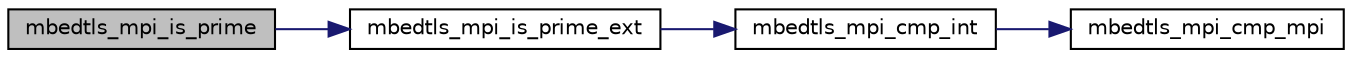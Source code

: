 digraph "mbedtls_mpi_is_prime"
{
 // LATEX_PDF_SIZE
  edge [fontname="Helvetica",fontsize="10",labelfontname="Helvetica",labelfontsize="10"];
  node [fontname="Helvetica",fontsize="10",shape=record];
  rankdir="LR";
  Node1 [label="mbedtls_mpi_is_prime",height=0.2,width=0.4,color="black", fillcolor="grey75", style="filled", fontcolor="black",tooltip="Perform a Miller-Rabin primality test with error probability of 2-80."];
  Node1 -> Node2 [color="midnightblue",fontsize="10",style="solid",fontname="Helvetica"];
  Node2 [label="mbedtls_mpi_is_prime_ext",height=0.2,width=0.4,color="black", fillcolor="white", style="filled",URL="$d1/dcc/bignum_8c.html#a2d32a12c4077db36a768ab44f11cd4f5",tooltip="Miller-Rabin primality test."];
  Node2 -> Node3 [color="midnightblue",fontsize="10",style="solid",fontname="Helvetica"];
  Node3 [label="mbedtls_mpi_cmp_int",height=0.2,width=0.4,color="black", fillcolor="white", style="filled",URL="$d1/dcc/bignum_8c.html#ad0e7f426326afc7d3fde309a7a8d82fa",tooltip="Compare an MPI with an integer."];
  Node3 -> Node4 [color="midnightblue",fontsize="10",style="solid",fontname="Helvetica"];
  Node4 [label="mbedtls_mpi_cmp_mpi",height=0.2,width=0.4,color="black", fillcolor="white", style="filled",URL="$d1/dcc/bignum_8c.html#a762dd8add46384d4935a4aecc125096e",tooltip="Compare two MPIs."];
}
